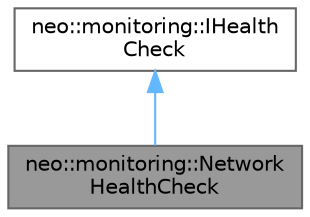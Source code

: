 digraph "neo::monitoring::NetworkHealthCheck"
{
 // LATEX_PDF_SIZE
  bgcolor="transparent";
  edge [fontname=Helvetica,fontsize=10,labelfontname=Helvetica,labelfontsize=10];
  node [fontname=Helvetica,fontsize=10,shape=box,height=0.2,width=0.4];
  Node1 [id="Node000001",label="neo::monitoring::Network\lHealthCheck",height=0.2,width=0.4,color="gray40", fillcolor="grey60", style="filled", fontcolor="black",tooltip="Network connectivity health check."];
  Node2 -> Node1 [id="edge1_Node000001_Node000002",dir="back",color="steelblue1",style="solid",tooltip=" "];
  Node2 [id="Node000002",label="neo::monitoring::IHealth\lCheck",height=0.2,width=0.4,color="gray40", fillcolor="white", style="filled",URL="$classneo_1_1monitoring_1_1_i_health_check.html",tooltip="Health check interface."];
}
